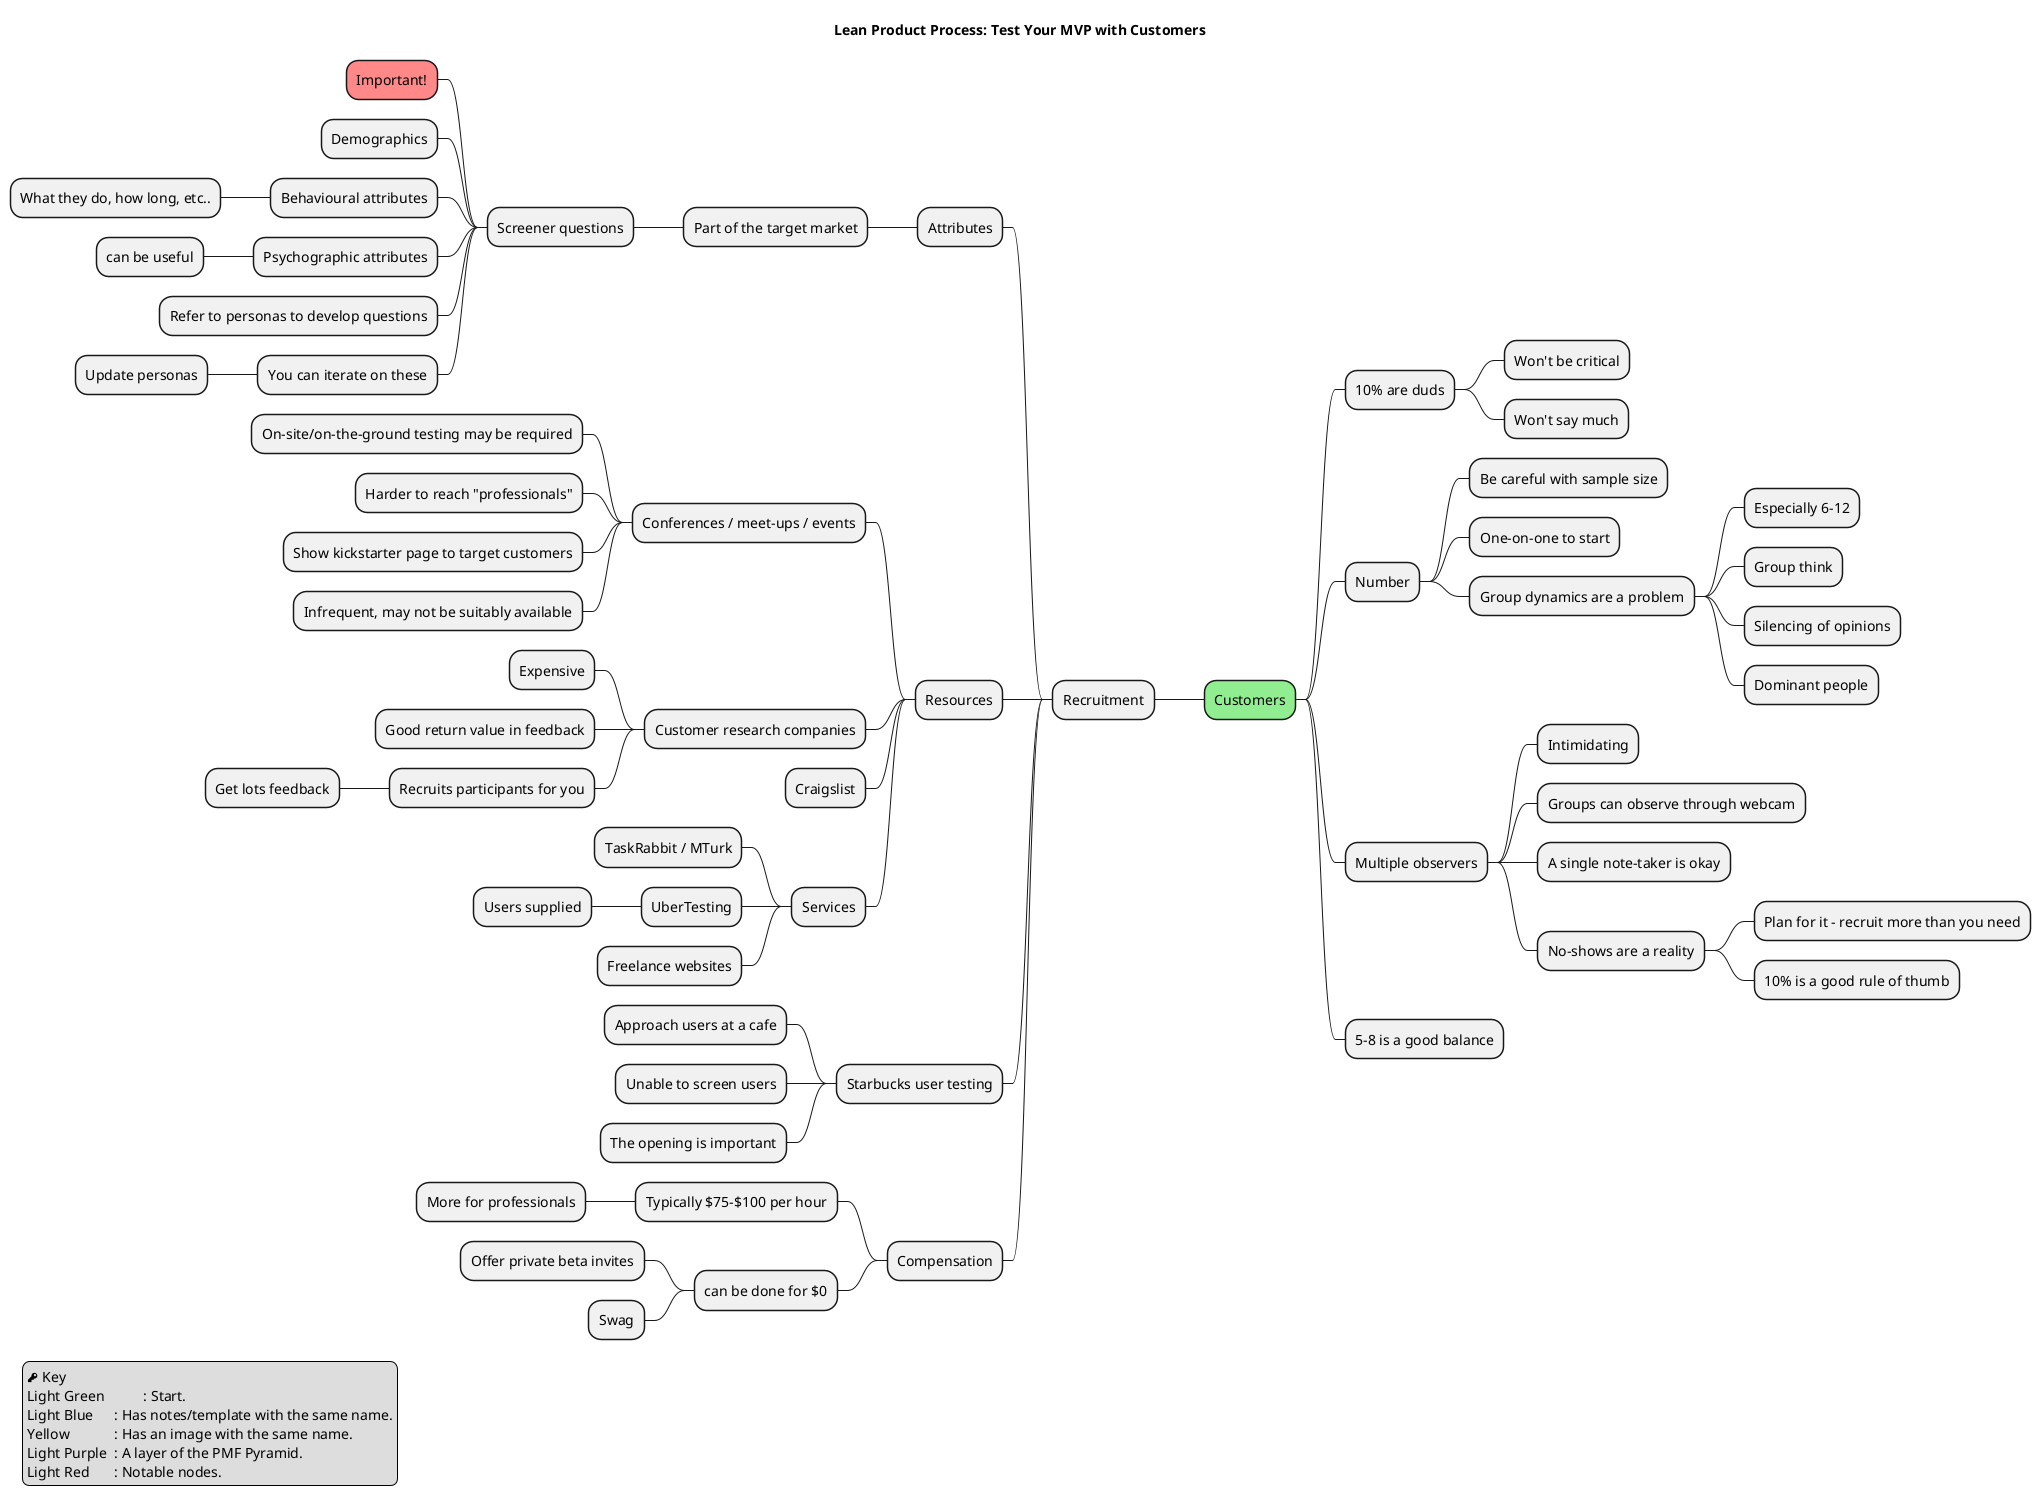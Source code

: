 @startmindmap

legend left
  <&key> Key
  Light Green   \t: Start.
  Light Blue    \t: Has notes/template with the same name.
  Yellow        \t: Has an image with the same name.
  Light Purple  \t: A layer of the PMF Pyramid.
  Light Red     \t: Notable nodes.
endlegend

title Lean Product Process: Test Your MVP with Customers

*[#lightgreen] Customers
** 10% are duds
*** Won't be critical
*** Won't say much
** Number
*** Be careful with sample size
*** One-on-one to start
*** Group dynamics are a problem
**** Especially 6-12
**** Group think
**** Silencing of opinions
**** Dominant people

** Multiple observers
*** Intimidating
*** Groups can observe through webcam
*** A single note-taker is okay
*** No-shows are a reality
**** Plan for it - recruit more than you need
**** 10% is a good rule of thumb
** 5-8 is a good balance

left side

** Recruitment
*** Attributes
**** Part of the target market
***** Screener questions
******[#F88] Important!
****** Demographics
****** Behavioural attributes
******* What they do, how long, etc..
****** Psychographic attributes
******* can be useful
****** Refer to personas to develop questions
****** You can iterate on these
******* Update personas
*** Resources
**** Conferences / meet-ups / events
***** On-site/on-the-ground testing may be required
***** Harder to reach "professionals"
***** Show kickstarter page to target customers
***** Infrequent, may not be suitably available
**** Customer research companies
***** Expensive
***** Good return value in feedback
***** Recruits participants for you
****** Get lots feedback
**** Craigslist
**** Services
***** TaskRabbit / MTurk
***** UberTesting
****** Users supplied
***** Freelance websites
*** Starbucks user testing
**** Approach users at a cafe
**** Unable to screen users
**** The opening is important
*** Compensation
**** Typically $75-$100 per hour
***** More for professionals
**** can be done for $0
***** Offer private beta invites
***** Swag

@endmindmap
